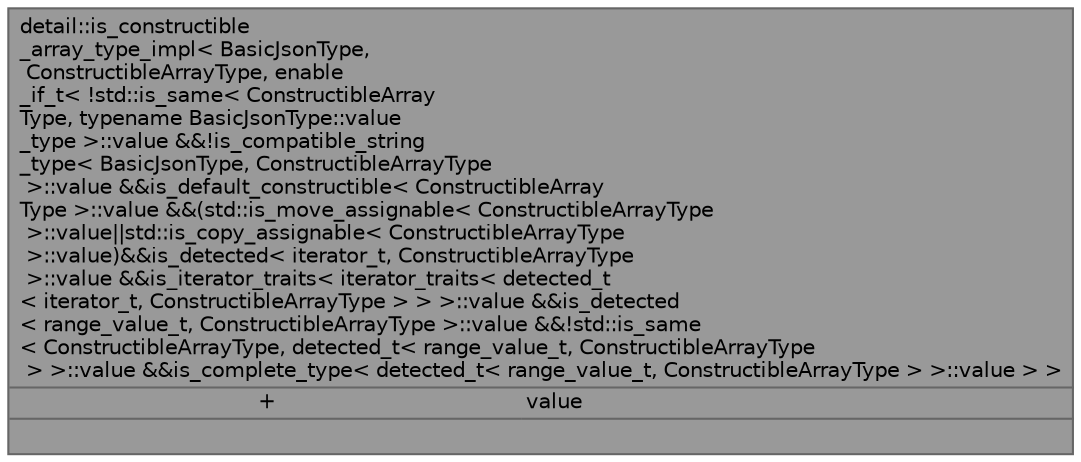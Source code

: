 digraph "detail::is_constructible_array_type_impl&lt; BasicJsonType, ConstructibleArrayType, enable_if_t&lt; !std::is_same&lt; ConstructibleArrayType, typename BasicJsonType::value_type &gt;::value &amp;&amp;!is_compatible_string_type&lt; BasicJsonType, ConstructibleArrayType &gt;::value &amp;&amp;is_default_constructible&lt; ConstructibleArrayType &gt;::value &amp;&amp;(std::is_move_assignable&lt; ConstructibleArrayType &gt;::value||std::is_copy_assignable&lt; ConstructibleArrayType &gt;::value)&amp;&amp;is_detected&lt; iterator_t, ConstructibleArrayType &gt;::value &amp;&amp;is_iterator_traits&lt; iterator_traits&lt; detected_t&lt; iterator_t, ConstructibleArrayType &gt; &gt; &gt;::value &amp;&amp;is_detected&lt; range_value_t, ConstructibleArrayType &gt;::value &amp;&amp;!std::is_same&lt; ConstructibleArrayType, detected_t&lt; range_value_t, ConstructibleArrayType &gt; &gt;::value &amp;&amp;is_complete_type&lt; detected_t&lt; range_value_t, ConstructibleArrayType &gt; &gt;::value &gt; &gt;"
{
 // LATEX_PDF_SIZE
  bgcolor="transparent";
  edge [fontname=Helvetica,fontsize=10,labelfontname=Helvetica,labelfontsize=10];
  node [fontname=Helvetica,fontsize=10,shape=box,height=0.2,width=0.4];
  Node1 [id="Node000001",shape=plain,label=<<TABLE CELLBORDER="0" BORDER="1"><TR><TD COLSPAN="2" CELLPADDING="1" CELLSPACING="0">detail::is_constructible<BR ALIGN="LEFT"/>_array_type_impl&lt; BasicJsonType,<BR ALIGN="LEFT"/> ConstructibleArrayType, enable<BR ALIGN="LEFT"/>_if_t&lt; !std::is_same&lt; ConstructibleArray<BR ALIGN="LEFT"/>Type, typename BasicJsonType::value<BR ALIGN="LEFT"/>_type &gt;::value &amp;&amp;!is_compatible_string<BR ALIGN="LEFT"/>_type&lt; BasicJsonType, ConstructibleArrayType<BR ALIGN="LEFT"/> &gt;::value &amp;&amp;is_default_constructible&lt; ConstructibleArray<BR ALIGN="LEFT"/>Type &gt;::value &amp;&amp;(std::is_move_assignable&lt; ConstructibleArrayType<BR ALIGN="LEFT"/> &gt;::value||std::is_copy_assignable&lt; ConstructibleArrayType<BR ALIGN="LEFT"/> &gt;::value)&amp;&amp;is_detected&lt; iterator_t, ConstructibleArrayType<BR ALIGN="LEFT"/> &gt;::value &amp;&amp;is_iterator_traits&lt; iterator_traits&lt; detected_t<BR ALIGN="LEFT"/>&lt; iterator_t, ConstructibleArrayType &gt; &gt; &gt;::value &amp;&amp;is_detected<BR ALIGN="LEFT"/>&lt; range_value_t, ConstructibleArrayType &gt;::value &amp;&amp;!std::is_same<BR ALIGN="LEFT"/>&lt; ConstructibleArrayType, detected_t&lt; range_value_t, ConstructibleArrayType<BR ALIGN="LEFT"/> &gt; &gt;::value &amp;&amp;is_complete_type&lt; detected_t&lt; range_value_t, ConstructibleArrayType &gt; &gt;::value &gt; &gt;</TD></TR>
<HR/>
<TR><TD VALIGN="top" CELLPADDING="1" CELLSPACING="0">+</TD><TD VALIGN="top" ALIGN="LEFT" CELLPADDING="1" CELLSPACING="0">value<BR ALIGN="LEFT"/></TD></TR>
<HR/>
<TR><TD COLSPAN="2" CELLPADDING="1" CELLSPACING="0">&nbsp;</TD></TR>
</TABLE>>
,height=0.2,width=0.4,color="gray40", fillcolor="grey60", style="filled", fontcolor="black",tooltip=" "];
}
